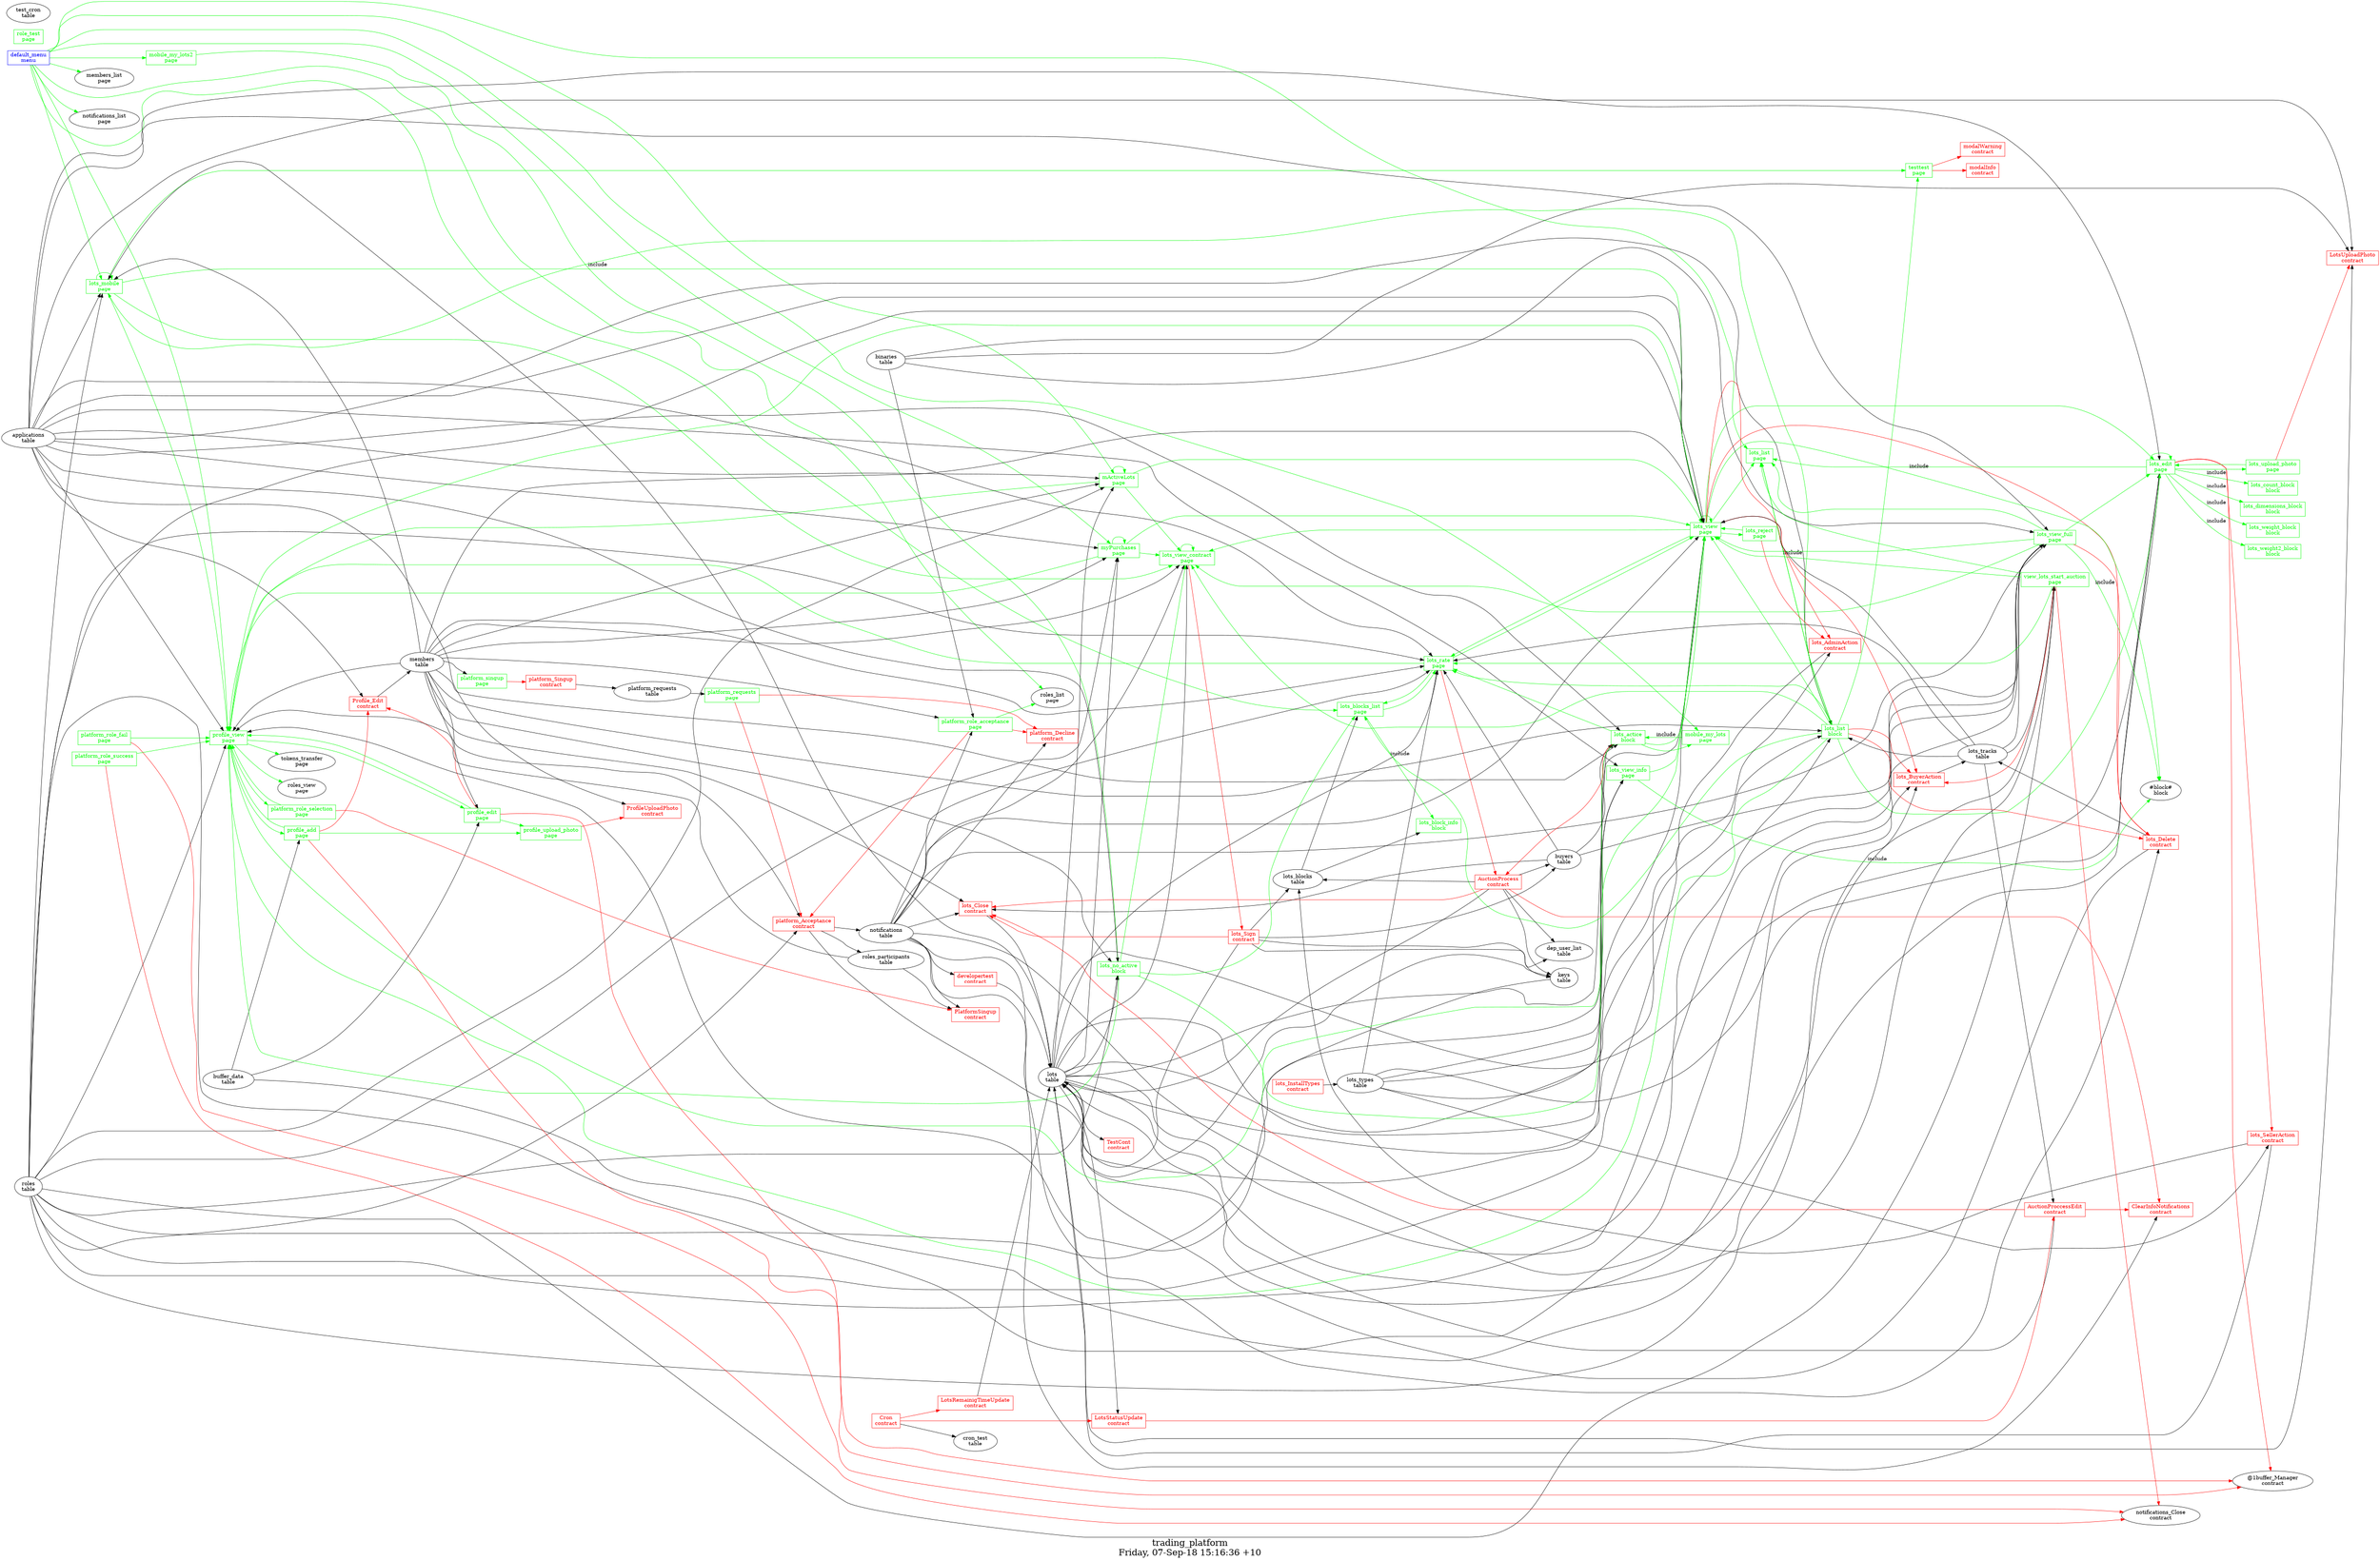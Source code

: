 digraph G {
fontsize="24";
label="trading_platform\nFriday, 07-Sep-18 15:16:36 +10";
nojustify=true;
ordering=out;
rankdir=LR;
size="30";
"default_menu\nmenu" -> "lots_mobile\npage"  [ color=green ]
"default_menu\nmenu" -> "lots_list\npage"  [ color=green ]
"default_menu\nmenu" -> "mActiveLots\npage"  [ color=green ]
"default_menu\nmenu" -> "mobile_my_lots\npage"  [ color=green ]
"default_menu\nmenu" -> "myPurchases\npage"  [ color=green ]
"default_menu\nmenu" -> "mobile_my_lots2\npage"  [ color=green ]
"default_menu\nmenu" -> "members_list\npage"  [ color=green ]
"default_menu\nmenu" -> "roles_list\npage"  [ color=green ]
"default_menu\nmenu" -> "notifications_list\npage"  [ color=green ]
"default_menu\nmenu" -> "profile_view\npage"  [ color=green ]
"default_menu\nmenu" -> "lots_blocks_list\npage"  [ color=green ]
"default_menu\nmenu" [color=blue, fontcolor=blue, group=menus, shape=record];
"lots_blocks\ntable" -> "lots_blocks_list\npage"
"lots_blocks_list\npage" -> "lots_rate\npage"  [ color=green ]
"lots_blocks_list\npage" -> "lots_block_info\nblock"  [ color=green, label=include ]
"lots_blocks_list\npage" [color=green, fontcolor=green, group=pages, shape=record];
"lots_edit\npage" -> "@1buffer_Manager\ncontract"  [ color=red ]
"lots_edit\npage" -> "lots_SellerAction\ncontract"  [ color=red ]
"applications\ntable" -> "lots_edit\npage"
"buffer_data\ntable" -> "lots_edit\npage"
"lots\ntable" -> "lots_edit\npage"
"lots_types\ntable" -> "lots_edit\npage"
"lots_edit\npage" -> "lots_upload_photo\npage"  [ color=green ]
"lots_edit\npage" -> "lots_list\npage"  [ color=green ]
"lots_edit\npage" -> "lots_edit\npage"  [ color=green ]
"lots_edit\npage" -> "lots_count_block\nblock"  [ color=green, label=include ]
"lots_edit\npage" -> "lots_dimensions_block\nblock"  [ color=green, label=include ]
"lots_edit\npage" -> "lots_weight_block\nblock"  [ color=green, label=include ]
"lots_edit\npage" -> "lots_weight2_block\nblock"  [ color=green, label=include ]
"lots_edit\npage" [color=green, fontcolor=green, group=pages, shape=record];
"lots_list\npage" -> "lots_list\nblock"  [ color=green, label=include ]
"lots_list\npage" [color=green, fontcolor=green, group=pages, shape=record];
"applications\ntable" -> "lots_mobile\npage"
"roles\ntable" -> "lots_mobile\npage"
"lots\ntable" -> "lots_mobile\npage"
"members\ntable" -> "lots_mobile\npage"
"lots_mobile\npage" -> "lots_mobile\npage"  [ color=green ]
"lots_mobile\npage" -> "testtest\npage"  [ color=green ]
"lots_mobile\npage" -> "lots_view\npage"  [ color=green ]
"lots_mobile\npage" -> "profile_view\npage"  [ color=green ]
"lots_mobile\npage" -> "lots_view_contract\npage"  [ color=green ]
"lots_mobile\npage" [color=green, fontcolor=green, group=pages, shape=record];
"lots_rate\npage" -> "AuctionProcess\ncontract"  [ color=red ]
"applications\ntable" -> "lots_rate\npage"
"roles\ntable" -> "lots_rate\npage"
"notifications\ntable" -> "lots_rate\npage"
"lots\ntable" -> "lots_rate\npage"
"lots_types\ntable" -> "lots_rate\npage"
"lots_tracks\ntable" -> "lots_rate\npage"
"buyers\ntable" -> "lots_rate\npage"
"members\ntable" -> "lots_rate\npage"
"lots_rate\npage" -> "profile_view\npage"  [ color=green ]
"lots_rate\npage" -> "lots_view\npage"  [ color=green ]
"lots_rate\npage" -> "lots_blocks_list\npage"  [ color=green ]
"lots_rate\npage" [color=green, fontcolor=green, group=pages, shape=record];
"lots_reject\npage" -> "lots_AdminAction\ncontract"  [ color=red ]
"lots_reject\npage" -> "lots_view\npage"  [ color=green ]
"lots_reject\npage" [color=green, fontcolor=green, group=pages, shape=record];
"lots_upload_photo\npage" -> "LotsUploadPhoto\ncontract"  [ color=red ]
"lots_upload_photo\npage" -> "lots_edit\npage"  [ color=green ]
"lots_upload_photo\npage" [color=green, fontcolor=green, group=pages, shape=record];
"lots_view\npage" -> "lots_Delete\ncontract"  [ color=red ]
"lots_view\npage" -> "lots_AdminAction\ncontract"  [ color=red ]
"lots_view\npage" -> "lots_BuyerAction\ncontract"  [ color=red ]
"applications\ntable" -> "lots_view\npage"
"roles\ntable" -> "lots_view\npage"
"notifications\ntable" -> "lots_view\npage"
"lots\ntable" -> "lots_view\npage"
"lots_types\ntable" -> "lots_view\npage"
"lots_tracks\ntable" -> "lots_view\npage"
"binaries\ntable" -> "lots_view\npage"
"members\ntable" -> "lots_view\npage"
"lots_view\npage" -> "lots_rate\npage"  [ color=green ]
"lots_view\npage" -> "lots_view_contract\npage"  [ color=green ]
"lots_view\npage" -> "profile_view\npage"  [ color=green ]
"lots_view\npage" -> "lots_list\npage"  [ color=green ]
"lots_view\npage" -> "lots_edit\npage"  [ color=green ]
"lots_view\npage" -> "lots_reject\npage"  [ color=green ]
"lots_view\npage" -> "lots_view\npage"  [ color=green ]
"lots_view\npage" -> "#block#\nblock"  [ color=green, label=include ]
"lots_view\npage" [color=green, fontcolor=green, group=pages, shape=record];
"lots_view_contract\npage" -> "lots_Sign\ncontract"  [ color=red ]
"notifications\ntable" -> "lots_view_contract\npage"
"lots\ntable" -> "lots_view_contract\npage"
"members\ntable" -> "lots_view_contract\npage"
"lots_view_contract\npage" -> "lots_view_contract\npage"  [ color=green ]
"lots_view_contract\npage" [color=green, fontcolor=green, group=pages, shape=record];
"lots_view_full\npage" -> "lots_Delete\ncontract"  [ color=red ]
"applications\ntable" -> "lots_view_full\npage"
"roles\ntable" -> "lots_view_full\npage"
"notifications\ntable" -> "lots_view_full\npage"
"lots\ntable" -> "lots_view_full\npage"
"lots_types\ntable" -> "lots_view_full\npage"
"lots_tracks\ntable" -> "lots_view_full\npage"
"binaries\ntable" -> "lots_view_full\npage"
"buyers\ntable" -> "lots_view_full\npage"
"lots_view_full\npage" -> "lots_view_contract\npage"  [ color=green ]
"lots_view_full\npage" -> "lots_view\npage"  [ color=green ]
"lots_view_full\npage" -> "lots_edit\npage"  [ color=green ]
"lots_view_full\npage" -> "lots_list\npage"  [ color=green ]
"lots_view_full\npage" -> "#block#\nblock"  [ color=green, label=include ]
"lots_view_full\npage" [color=green, fontcolor=green, group=pages, shape=record];
"applications\ntable" -> "lots_view_info\npage"
"lots\ntable" -> "lots_view_info\npage"
"lots_types\ntable" -> "lots_view_info\npage"
"lots_view_info\npage" -> "lots_view\npage"  [ color=green ]
"lots_view_info\npage" -> "#block#\nblock"  [ color=green, label=include ]
"lots_view_info\npage" [color=green, fontcolor=green, group=pages, shape=record];
"members\ntable" -> "mActiveLots\npage"
"roles\ntable" -> "mActiveLots\npage"
"applications\ntable" -> "mActiveLots\npage"
"lots\ntable" -> "mActiveLots\npage"
"mActiveLots\npage" -> "mActiveLots\npage"  [ color=green ]
"mActiveLots\npage" -> "lots_view\npage"  [ color=green ]
"mActiveLots\npage" -> "profile_view\npage"  [ color=green ]
"mActiveLots\npage" -> "lots_view_contract\npage"  [ color=green ]
"mActiveLots\npage" [color=green, fontcolor=green, group=pages, shape=record];
"mobile_my_lots\npage" -> "lots_actice\nblock"  [ color=green, label=include ]
"mobile_my_lots\npage" [color=green, fontcolor=green, group=pages, shape=record];
"mobile_my_lots2\npage" -> "lots_no_active\nblock"  [ color=green, label=include ]
"mobile_my_lots2\npage" [color=green, fontcolor=green, group=pages, shape=record];
"members\ntable" -> "myPurchases\npage"
"roles\ntable" -> "myPurchases\npage"
"applications\ntable" -> "myPurchases\npage"
"lots\ntable" -> "myPurchases\npage"
"myPurchases\npage" -> "myPurchases\npage"  [ color=green ]
"myPurchases\npage" -> "lots_view\npage"  [ color=green ]
"myPurchases\npage" -> "profile_view\npage"  [ color=green ]
"myPurchases\npage" -> "lots_view_contract\npage"  [ color=green ]
"myPurchases\npage" [color=green, fontcolor=green, group=pages, shape=record];
"platform_requests\npage" -> "platform_Acceptance\ncontract"  [ color=red ]
"platform_requests\npage" -> "platform_Decline\ncontract"  [ color=red ]
"platform_requests\ntable" -> "platform_requests\npage"
"platform_requests\npage" [color=green, fontcolor=green, group=pages, shape=record];
"platform_role_acceptance\npage" -> "platform_Acceptance\ncontract"  [ color=red ]
"platform_role_acceptance\npage" -> "platform_Decline\ncontract"  [ color=red ]
"notifications\ntable" -> "platform_role_acceptance\npage"
"binaries\ntable" -> "platform_role_acceptance\npage"
"members\ntable" -> "platform_role_acceptance\npage"
"platform_role_acceptance\npage" -> "roles_list\npage"  [ color=green ]
"platform_role_acceptance\npage" [color=green, fontcolor=green, group=pages, shape=record];
"platform_role_fail\npage" -> "notifications_Close\ncontract"  [ color=red ]
"platform_role_fail\npage" -> "profile_view\npage"  [ color=green ]
"platform_role_fail\npage" [color=green, fontcolor=green, group=pages, shape=record];
"platform_role_selection\npage" -> "PlatformSingup\ncontract"  [ color=red ]
"platform_role_selection\npage" -> "profile_view\npage"  [ color=green ]
"platform_role_selection\npage" [color=green, fontcolor=green, group=pages, shape=record];
"platform_role_success\npage" -> "notifications_Close\ncontract"  [ color=red ]
"platform_role_success\npage" -> "profile_view\npage"  [ color=green ]
"platform_role_success\npage" [color=green, fontcolor=green, group=pages, shape=record];
"platform_singup\npage" -> "platform_Singup\ncontract"  [ color=red ]
"members\ntable" -> "platform_singup\npage"
"platform_singup\npage" [color=green, fontcolor=green, group=pages, shape=record];
"profile_add\npage" -> "@1buffer_Manager\ncontract"  [ color=red ]
"profile_add\npage" -> "Profile_Edit\ncontract"  [ color=red ]
"buffer_data\ntable" -> "profile_add\npage"
"profile_add\npage" -> "profile_view\npage"  [ color=green ]
"profile_add\npage" -> "profile_upload_photo\npage"  [ color=green ]
"profile_add\npage" [color=green, fontcolor=green, group=pages, shape=record];
"profile_edit\npage" -> "@1buffer_Manager\ncontract"  [ color=red ]
"profile_edit\npage" -> "Profile_Edit\ncontract"  [ color=red ]
"members\ntable" -> "profile_edit\npage"
"buffer_data\ntable" -> "profile_edit\npage"
"profile_edit\npage" -> "profile_view\npage"  [ color=green ]
"profile_edit\npage" -> "profile_upload_photo\npage"  [ color=green ]
"profile_edit\npage" [color=green, fontcolor=green, group=pages, shape=record];
"profile_upload_photo\npage" -> "ProfileUploadPhoto\ncontract"  [ color=red ]
"profile_upload_photo\npage" [color=green, fontcolor=green, group=pages, shape=record];
"members\ntable" -> "profile_view\npage"
"roles\ntable" -> "profile_view\npage"
"applications\ntable" -> "profile_view\npage"
"roles_participants\ntable" -> "profile_view\npage"
"keys\ntable" -> "profile_view\npage"
"profile_view\npage" -> "profile_edit\npage"  [ color=green ]
"profile_view\npage" -> "tokens_transfer\npage"  [ color=green ]
"profile_view\npage" -> "roles_view\npage"  [ color=green ]
"profile_view\npage" -> "platform_role_selection\npage"  [ color=green ]
"profile_view\npage" -> "profile_add\npage"  [ color=green ]
"profile_view\npage" [color=green, fontcolor=green, group=pages, shape=record];
"role_test\npage" [color=green, fontcolor=green, group=pages, shape=record];
"testtest\npage" -> "modalWarning\ncontract"  [ color=red ]
"testtest\npage" -> "modalInfo\ncontract"  [ color=red ]
"testtest\npage" [color=green, fontcolor=green, group=pages, shape=record];
"view_lots_start_auction\npage" -> "lots_BuyerAction\ncontract"  [ color=red ]
"view_lots_start_auction\npage" -> "notifications_Close\ncontract"  [ color=red ]
"notifications\ntable" -> "view_lots_start_auction\npage"
"lots\ntable" -> "view_lots_start_auction\npage"
"roles\ntable" -> "view_lots_start_auction\npage"
"lots_tracks\ntable" -> "view_lots_start_auction\npage"
"view_lots_start_auction\npage" -> "lots_list\npage"  [ color=green ]
"view_lots_start_auction\npage" -> "lots_rate\npage"  [ color=green ]
"view_lots_start_auction\npage" -> "lots_view\npage"  [ color=green ]
"view_lots_start_auction\npage" [color=green, fontcolor=green, group=pages, shape=record];
"lots_actice\nblock" -> "AuctionProcess\ncontract"  [ color=red ]
"members\ntable" -> "lots_actice\nblock"
"roles\ntable" -> "lots_actice\nblock"
"applications\ntable" -> "lots_actice\nblock"
"lots\ntable" -> "lots_actice\nblock"
"buyers\ntable" -> "lots_actice\nblock"
"lots_actice\nblock" -> "profile_view\npage"  [ color=green ]
"lots_actice\nblock" -> "lots_view\npage"  [ color=green ]
"lots_actice\nblock" -> "lots_rate\npage"  [ color=green ]
"lots_actice\nblock" -> "mobile_my_lots\npage"  [ color=green ]
"lots_actice\nblock" [color=green, fontcolor=green, group=blocks, shape=record];
"lots_blocks\ntable" -> "lots_block_info\nblock"
"lots_block_info\nblock" [color=green, fontcolor=green, group=blocks, shape=record];
"lots_count_block\nblock" [color=green, fontcolor=green, group=blocks, shape=record];
"lots_dimensions_block\nblock" [color=green, fontcolor=green, group=blocks, shape=record];
"lots_list\nblock" -> "lots_BuyerAction\ncontract"  [ color=red ]
"lots_list\nblock" -> "lots_Delete\ncontract"  [ color=red ]
"applications\ntable" -> "lots_list\nblock"
"roles\ntable" -> "lots_list\nblock"
"lots\ntable" -> "lots_list\nblock"
"members\ntable" -> "lots_list\nblock"
"lots_tracks\ntable" -> "lots_list\nblock"
"lots_list\nblock" -> "lots_edit\npage"  [ color=green ]
"lots_list\nblock" -> "testtest\npage"  [ color=green ]
"lots_list\nblock" -> "lots_mobile\npage"  [ color=green ]
"lots_list\nblock" -> "lots_list\npage"  [ color=green ]
"lots_list\nblock" -> "lots_view\npage"  [ color=green ]
"lots_list\nblock" -> "profile_view\npage"  [ color=green ]
"lots_list\nblock" -> "lots_rate\npage"  [ color=green ]
"lots_list\nblock" -> "lots_view_contract\npage"  [ color=green ]
"lots_list\nblock" -> "lots_blocks_list\npage"  [ color=green ]
"lots_list\nblock" [color=green, fontcolor=green, group=blocks, shape=record];
"members\ntable" -> "lots_no_active\nblock"
"roles\ntable" -> "lots_no_active\nblock"
"applications\ntable" -> "lots_no_active\nblock"
"lots\ntable" -> "lots_no_active\nblock"
"lots_no_active\nblock" -> "profile_view\npage"  [ color=green ]
"lots_no_active\nblock" -> "lots_view\npage"  [ color=green ]
"lots_no_active\nblock" -> "lots_view_contract\npage"  [ color=green ]
"lots_no_active\nblock" -> "lots_blocks_list\npage"  [ color=green ]
"lots_no_active\nblock" [color=green, fontcolor=green, group=blocks, shape=record];
"lots_weight2_block\nblock" [color=green, fontcolor=green, group=blocks, shape=record];
"lots_weight_block\nblock" [color=green, fontcolor=green, group=blocks, shape=record];
"AuctionProccessEdit\ncontract" -> "ClearInfoNotifications\ncontract"  [ color=red ]
"AuctionProccessEdit\ncontract" -> "lots_Close\ncontract"  [ color=red ]
"AuctionProccessEdit\ncontract" -> "lots\ntable"  [ color="" ]
"lots_tracks\ntable" -> "AuctionProccessEdit\ncontract"
"AuctionProccessEdit\ncontract" [color=red, fontcolor=red, group=contracts, shape=record];
"AuctionProcess\ncontract" -> "ClearInfoNotifications\ncontract"  [ color=red ]
"AuctionProcess\ncontract" -> "lots_Close\ncontract"  [ color=red ]
"AuctionProcess\ncontract" -> "lots_blocks\ntable"  [ color="" ]
"AuctionProcess\ncontract" -> "keys\ntable"  [ color="" ]
"AuctionProcess\ncontract" -> "lots\ntable"  [ color="" ]
"AuctionProcess\ncontract" -> "buyers\ntable"  [ color="" ]
"AuctionProcess\ncontract" -> "dep_user_list\ntable"  [ color="" ]
"AuctionProcess\ncontract" [color=red, fontcolor=red, group=contracts, shape=record];
"notifications\ntable" -> "ClearInfoNotifications\ncontract"
"ClearInfoNotifications\ncontract" [color=red, fontcolor=red, group=contracts, shape=record];
"Cron\ncontract" -> "LotsRemainigTimeUpdate\ncontract"  [ color=red ]
"Cron\ncontract" -> "LotsStatusUpdate\ncontract"  [ color=red ]
"Cron\ncontract" -> "cron_test\ntable"  [ color="" ]
"Cron\ncontract" [color=red, fontcolor=red, group=contracts, shape=record];
"LotsRemainigTimeUpdate\ncontract" -> "lots\ntable"  [ color="" ]
"LotsRemainigTimeUpdate\ncontract" [color=red, fontcolor=red, group=contracts, shape=record];
"LotsStatusUpdate\ncontract" -> "AuctionProccessEdit\ncontract"  [ color=red ]
"lots\ntable" -> "LotsStatusUpdate\ncontract"
"LotsStatusUpdate\ncontract" [color=red, fontcolor=red, group=contracts, shape=record];
"lots\ntable" -> "LotsUploadPhoto\ncontract"
"binaries\ntable" -> "LotsUploadPhoto\ncontract"
"applications\ntable" -> "LotsUploadPhoto\ncontract"
"LotsUploadPhoto\ncontract" [color=red, fontcolor=red, group=contracts, shape=record];
"roles_participants\ntable" -> "PlatformSingup\ncontract"
"notifications\ntable" -> "PlatformSingup\ncontract"
"PlatformSingup\ncontract" [color=red, fontcolor=red, group=contracts, shape=record];
"applications\ntable" -> "ProfileUploadPhoto\ncontract"
"ProfileUploadPhoto\ncontract" [color=red, fontcolor=red, group=contracts, shape=record];
"Profile_Edit\ncontract" -> "members\ntable"  [ color="" ]
"applications\ntable" -> "Profile_Edit\ncontract"
"Profile_Edit\ncontract" [color=red, fontcolor=red, group=contracts, shape=record];
"lots\ntable" -> "TestCont\ncontract"
"TestCont\ncontract" [color=red, fontcolor=red, group=contracts, shape=record];
"developertest\ncontract" -> "lots\ntable"  [ color="" ]
"notifications\ntable" -> "developertest\ncontract"
"developertest\ncontract" [color=red, fontcolor=red, group=contracts, shape=record];
"lots_AdminAction\ncontract" -> "lots\ntable"  [ color="" ]
"roles\ntable" -> "lots_AdminAction\ncontract"
"lots_AdminAction\ncontract" [color=red, fontcolor=red, group=contracts, shape=record];
"lots_BuyerAction\ncontract" -> "lots_tracks\ntable"  [ color="" ]
"roles\ntable" -> "lots_BuyerAction\ncontract"
"lots\ntable" -> "lots_BuyerAction\ncontract"
"lots_BuyerAction\ncontract" [color=red, fontcolor=red, group=contracts, shape=record];
"lots_Close\ncontract" -> "lots\ntable"  [ color="" ]
"buyers\ntable" -> "lots_Close\ncontract"
"notifications\ntable" -> "lots_Close\ncontract"
"members\ntable" -> "lots_Close\ncontract"
"lots_Close\ncontract" [color=red, fontcolor=red, group=contracts, shape=record];
"lots_Delete\ncontract" -> "lots_tracks\ntable"  [ color="" ]
"lots_Delete\ncontract" -> "lots\ntable"  [ color="" ]
"notifications\ntable" -> "lots_Delete\ncontract"
"lots_Delete\ncontract" [color=red, fontcolor=red, group=contracts, shape=record];
"lots_InstallTypes\ncontract" -> "lots_types\ntable"  [ color="" ]
"lots_InstallTypes\ncontract" [color=red, fontcolor=red, group=contracts, shape=record];
"lots_SellerAction\ncontract" -> "lots_blocks\ntable"  [ color="" ]
"lots_SellerAction\ncontract" -> "lots\ntable"  [ color="" ]
"lots_types\ntable" -> "lots_SellerAction\ncontract"
"lots_SellerAction\ncontract" [color=red, fontcolor=red, group=contracts, shape=record];
"lots_Sign\ncontract" -> "lots_Close\ncontract"  [ color=red ]
"lots_Sign\ncontract" -> "lots_blocks\ntable"  [ color="" ]
"lots_Sign\ncontract" -> "buyers\ntable"  [ color="" ]
"lots_Sign\ncontract" -> "keys\ntable"  [ color="" ]
"lots_Sign\ncontract" -> "dep_user_list\ntable"  [ color="" ]
"lots_Sign\ncontract" -> "lots\ntable"  [ color="" ]
"lots_Sign\ncontract" [color=red, fontcolor=red, group=contracts, shape=record];
"modalInfo\ncontract" [color=red, fontcolor=red, group=contracts, shape=record];
"modalWarning\ncontract" [color=red, fontcolor=red, group=contracts, shape=record];
"platform_Acceptance\ncontract" -> "roles_participants\ntable"  [ color="" ]
"platform_Acceptance\ncontract" -> "notifications\ntable"  [ color="" ]
"platform_Acceptance\ncontract" -> "keys\ntable"  [ color="" ]
"members\ntable" -> "platform_Acceptance\ncontract"
"roles\ntable" -> "platform_Acceptance\ncontract"
"platform_Acceptance\ncontract" [color=red, fontcolor=red, group=contracts, shape=record];
"notifications\ntable" -> "platform_Decline\ncontract"
"platform_Decline\ncontract" [color=red, fontcolor=red, group=contracts, shape=record];
"platform_Singup\ncontract" -> "platform_requests\ntable"  [ color="" ]
"platform_Singup\ncontract" [color=red, fontcolor=red, group=contracts, shape=record];
"buyers\ntable" [color="", fontcolor="", group=tables, shape=""];
"cron_test\ntable" [color="", fontcolor="", group=tables, shape=""];
"dep_user_list\ntable" [color="", fontcolor="", group=tables, shape=""];
"lots\ntable" [color="", fontcolor="", group=tables, shape=""];
"lots_blocks\ntable" [color="", fontcolor="", group=tables, shape=""];
"lots_tracks\ntable" [color="", fontcolor="", group=tables, shape=""];
"lots_types\ntable" [color="", fontcolor="", group=tables, shape=""];
"platform_requests\ntable" [color="", fontcolor="", group=tables, shape=""];
"test_cron\ntable" [color="", fontcolor="", group=tables, shape=""];
}
